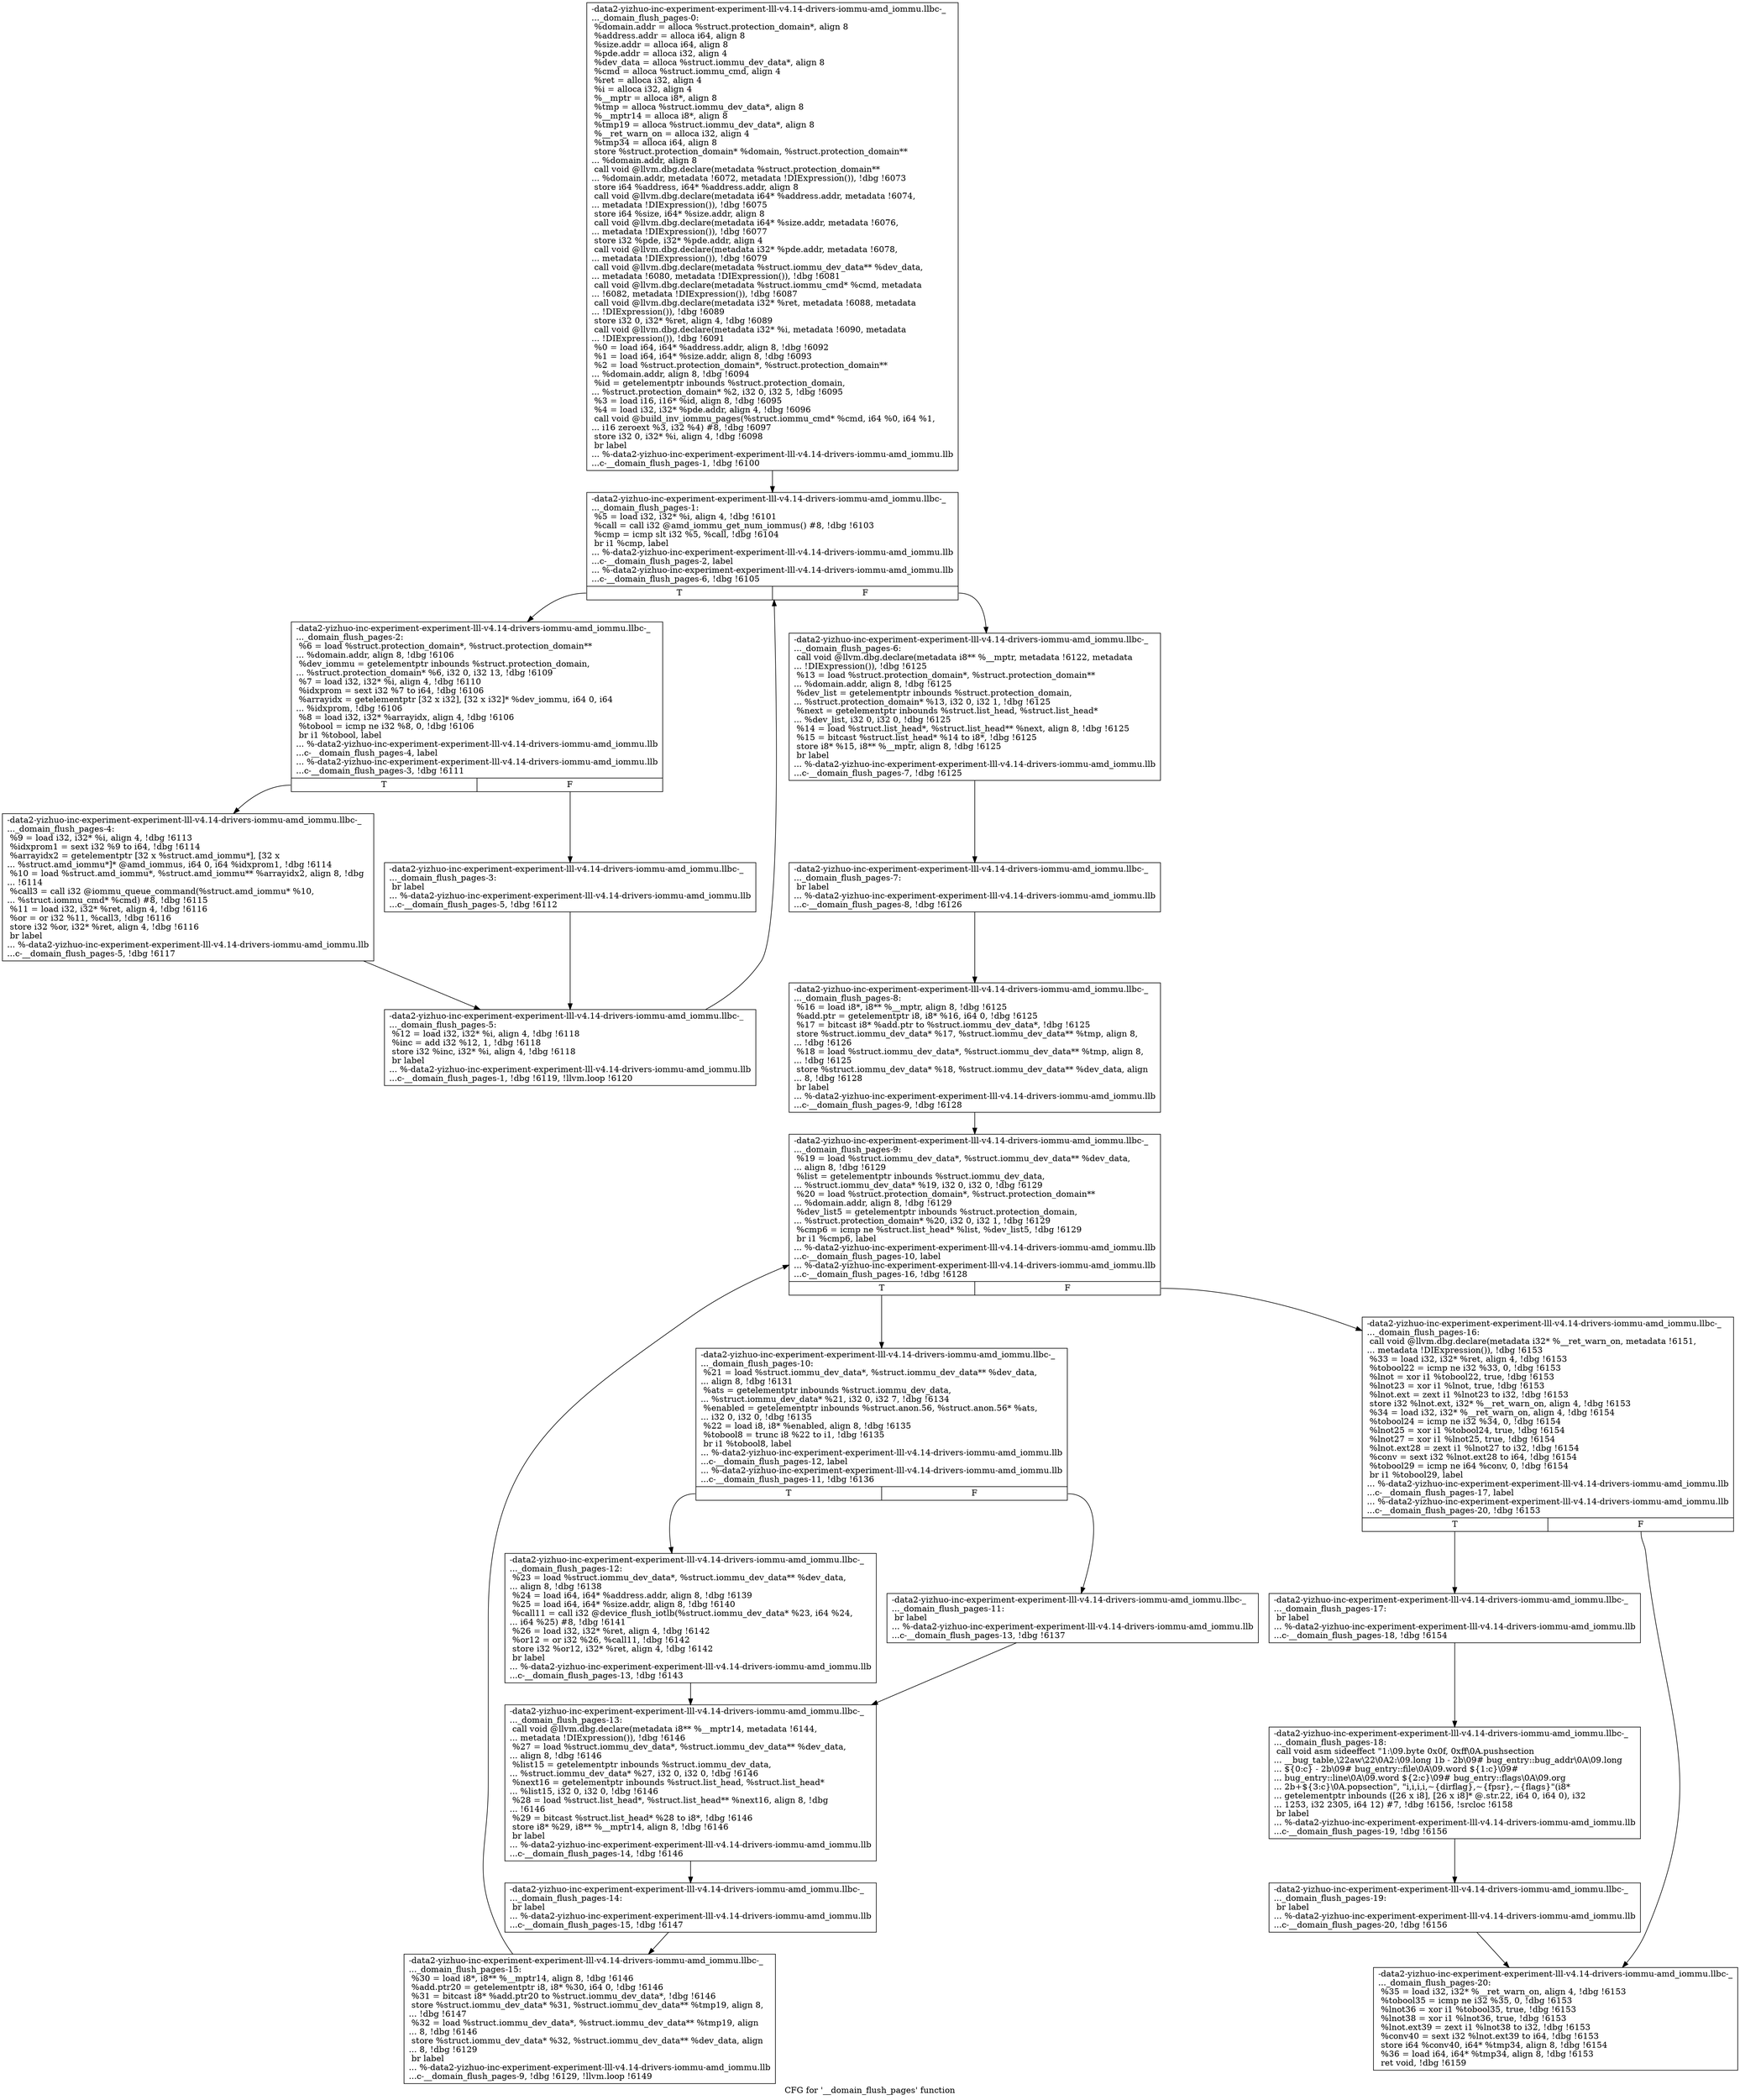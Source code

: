 digraph "CFG for '__domain_flush_pages' function" {
	label="CFG for '__domain_flush_pages' function";

	Node0x561b946cd1a0 [shape=record,label="{-data2-yizhuo-inc-experiment-experiment-lll-v4.14-drivers-iommu-amd_iommu.llbc-_\l..._domain_flush_pages-0:\l  %domain.addr = alloca %struct.protection_domain*, align 8\l  %address.addr = alloca i64, align 8\l  %size.addr = alloca i64, align 8\l  %pde.addr = alloca i32, align 4\l  %dev_data = alloca %struct.iommu_dev_data*, align 8\l  %cmd = alloca %struct.iommu_cmd, align 4\l  %ret = alloca i32, align 4\l  %i = alloca i32, align 4\l  %__mptr = alloca i8*, align 8\l  %tmp = alloca %struct.iommu_dev_data*, align 8\l  %__mptr14 = alloca i8*, align 8\l  %tmp19 = alloca %struct.iommu_dev_data*, align 8\l  %__ret_warn_on = alloca i32, align 4\l  %tmp34 = alloca i64, align 8\l  store %struct.protection_domain* %domain, %struct.protection_domain**\l... %domain.addr, align 8\l  call void @llvm.dbg.declare(metadata %struct.protection_domain**\l... %domain.addr, metadata !6072, metadata !DIExpression()), !dbg !6073\l  store i64 %address, i64* %address.addr, align 8\l  call void @llvm.dbg.declare(metadata i64* %address.addr, metadata !6074,\l... metadata !DIExpression()), !dbg !6075\l  store i64 %size, i64* %size.addr, align 8\l  call void @llvm.dbg.declare(metadata i64* %size.addr, metadata !6076,\l... metadata !DIExpression()), !dbg !6077\l  store i32 %pde, i32* %pde.addr, align 4\l  call void @llvm.dbg.declare(metadata i32* %pde.addr, metadata !6078,\l... metadata !DIExpression()), !dbg !6079\l  call void @llvm.dbg.declare(metadata %struct.iommu_dev_data** %dev_data,\l... metadata !6080, metadata !DIExpression()), !dbg !6081\l  call void @llvm.dbg.declare(metadata %struct.iommu_cmd* %cmd, metadata\l... !6082, metadata !DIExpression()), !dbg !6087\l  call void @llvm.dbg.declare(metadata i32* %ret, metadata !6088, metadata\l... !DIExpression()), !dbg !6089\l  store i32 0, i32* %ret, align 4, !dbg !6089\l  call void @llvm.dbg.declare(metadata i32* %i, metadata !6090, metadata\l... !DIExpression()), !dbg !6091\l  %0 = load i64, i64* %address.addr, align 8, !dbg !6092\l  %1 = load i64, i64* %size.addr, align 8, !dbg !6093\l  %2 = load %struct.protection_domain*, %struct.protection_domain**\l... %domain.addr, align 8, !dbg !6094\l  %id = getelementptr inbounds %struct.protection_domain,\l... %struct.protection_domain* %2, i32 0, i32 5, !dbg !6095\l  %3 = load i16, i16* %id, align 8, !dbg !6095\l  %4 = load i32, i32* %pde.addr, align 4, !dbg !6096\l  call void @build_inv_iommu_pages(%struct.iommu_cmd* %cmd, i64 %0, i64 %1,\l... i16 zeroext %3, i32 %4) #8, !dbg !6097\l  store i32 0, i32* %i, align 4, !dbg !6098\l  br label\l... %-data2-yizhuo-inc-experiment-experiment-lll-v4.14-drivers-iommu-amd_iommu.llb\l...c-__domain_flush_pages-1, !dbg !6100\l}"];
	Node0x561b946cd1a0 -> Node0x561b946cdbd0;
	Node0x561b946cdbd0 [shape=record,label="{-data2-yizhuo-inc-experiment-experiment-lll-v4.14-drivers-iommu-amd_iommu.llbc-_\l..._domain_flush_pages-1: \l  %5 = load i32, i32* %i, align 4, !dbg !6101\l  %call = call i32 @amd_iommu_get_num_iommus() #8, !dbg !6103\l  %cmp = icmp slt i32 %5, %call, !dbg !6104\l  br i1 %cmp, label\l... %-data2-yizhuo-inc-experiment-experiment-lll-v4.14-drivers-iommu-amd_iommu.llb\l...c-__domain_flush_pages-2, label\l... %-data2-yizhuo-inc-experiment-experiment-lll-v4.14-drivers-iommu-amd_iommu.llb\l...c-__domain_flush_pages-6, !dbg !6105\l|{<s0>T|<s1>F}}"];
	Node0x561b946cdbd0:s0 -> Node0x561b946cfd70;
	Node0x561b946cdbd0:s1 -> Node0x561b94784fe0;
	Node0x561b946cfd70 [shape=record,label="{-data2-yizhuo-inc-experiment-experiment-lll-v4.14-drivers-iommu-amd_iommu.llbc-_\l..._domain_flush_pages-2: \l  %6 = load %struct.protection_domain*, %struct.protection_domain**\l... %domain.addr, align 8, !dbg !6106\l  %dev_iommu = getelementptr inbounds %struct.protection_domain,\l... %struct.protection_domain* %6, i32 0, i32 13, !dbg !6109\l  %7 = load i32, i32* %i, align 4, !dbg !6110\l  %idxprom = sext i32 %7 to i64, !dbg !6106\l  %arrayidx = getelementptr [32 x i32], [32 x i32]* %dev_iommu, i64 0, i64\l... %idxprom, !dbg !6106\l  %8 = load i32, i32* %arrayidx, align 4, !dbg !6106\l  %tobool = icmp ne i32 %8, 0, !dbg !6106\l  br i1 %tobool, label\l... %-data2-yizhuo-inc-experiment-experiment-lll-v4.14-drivers-iommu-amd_iommu.llb\l...c-__domain_flush_pages-4, label\l... %-data2-yizhuo-inc-experiment-experiment-lll-v4.14-drivers-iommu-amd_iommu.llb\l...c-__domain_flush_pages-3, !dbg !6111\l|{<s0>T|<s1>F}}"];
	Node0x561b946cfd70:s0 -> Node0x561b94784f40;
	Node0x561b946cfd70:s1 -> Node0x561b94784ef0;
	Node0x561b94784ef0 [shape=record,label="{-data2-yizhuo-inc-experiment-experiment-lll-v4.14-drivers-iommu-amd_iommu.llbc-_\l..._domain_flush_pages-3: \l  br label\l... %-data2-yizhuo-inc-experiment-experiment-lll-v4.14-drivers-iommu-amd_iommu.llb\l...c-__domain_flush_pages-5, !dbg !6112\l}"];
	Node0x561b94784ef0 -> Node0x561b94784f90;
	Node0x561b94784f40 [shape=record,label="{-data2-yizhuo-inc-experiment-experiment-lll-v4.14-drivers-iommu-amd_iommu.llbc-_\l..._domain_flush_pages-4: \l  %9 = load i32, i32* %i, align 4, !dbg !6113\l  %idxprom1 = sext i32 %9 to i64, !dbg !6114\l  %arrayidx2 = getelementptr [32 x %struct.amd_iommu*], [32 x\l... %struct.amd_iommu*]* @amd_iommus, i64 0, i64 %idxprom1, !dbg !6114\l  %10 = load %struct.amd_iommu*, %struct.amd_iommu** %arrayidx2, align 8, !dbg\l... !6114\l  %call3 = call i32 @iommu_queue_command(%struct.amd_iommu* %10,\l... %struct.iommu_cmd* %cmd) #8, !dbg !6115\l  %11 = load i32, i32* %ret, align 4, !dbg !6116\l  %or = or i32 %11, %call3, !dbg !6116\l  store i32 %or, i32* %ret, align 4, !dbg !6116\l  br label\l... %-data2-yizhuo-inc-experiment-experiment-lll-v4.14-drivers-iommu-amd_iommu.llb\l...c-__domain_flush_pages-5, !dbg !6117\l}"];
	Node0x561b94784f40 -> Node0x561b94784f90;
	Node0x561b94784f90 [shape=record,label="{-data2-yizhuo-inc-experiment-experiment-lll-v4.14-drivers-iommu-amd_iommu.llbc-_\l..._domain_flush_pages-5: \l  %12 = load i32, i32* %i, align 4, !dbg !6118\l  %inc = add i32 %12, 1, !dbg !6118\l  store i32 %inc, i32* %i, align 4, !dbg !6118\l  br label\l... %-data2-yizhuo-inc-experiment-experiment-lll-v4.14-drivers-iommu-amd_iommu.llb\l...c-__domain_flush_pages-1, !dbg !6119, !llvm.loop !6120\l}"];
	Node0x561b94784f90 -> Node0x561b946cdbd0;
	Node0x561b94784fe0 [shape=record,label="{-data2-yizhuo-inc-experiment-experiment-lll-v4.14-drivers-iommu-amd_iommu.llbc-_\l..._domain_flush_pages-6: \l  call void @llvm.dbg.declare(metadata i8** %__mptr, metadata !6122, metadata\l... !DIExpression()), !dbg !6125\l  %13 = load %struct.protection_domain*, %struct.protection_domain**\l... %domain.addr, align 8, !dbg !6125\l  %dev_list = getelementptr inbounds %struct.protection_domain,\l... %struct.protection_domain* %13, i32 0, i32 1, !dbg !6125\l  %next = getelementptr inbounds %struct.list_head, %struct.list_head*\l... %dev_list, i32 0, i32 0, !dbg !6125\l  %14 = load %struct.list_head*, %struct.list_head** %next, align 8, !dbg !6125\l  %15 = bitcast %struct.list_head* %14 to i8*, !dbg !6125\l  store i8* %15, i8** %__mptr, align 8, !dbg !6125\l  br label\l... %-data2-yizhuo-inc-experiment-experiment-lll-v4.14-drivers-iommu-amd_iommu.llb\l...c-__domain_flush_pages-7, !dbg !6125\l}"];
	Node0x561b94784fe0 -> Node0x561b94785030;
	Node0x561b94785030 [shape=record,label="{-data2-yizhuo-inc-experiment-experiment-lll-v4.14-drivers-iommu-amd_iommu.llbc-_\l..._domain_flush_pages-7: \l  br label\l... %-data2-yizhuo-inc-experiment-experiment-lll-v4.14-drivers-iommu-amd_iommu.llb\l...c-__domain_flush_pages-8, !dbg !6126\l}"];
	Node0x561b94785030 -> Node0x561b94785080;
	Node0x561b94785080 [shape=record,label="{-data2-yizhuo-inc-experiment-experiment-lll-v4.14-drivers-iommu-amd_iommu.llbc-_\l..._domain_flush_pages-8: \l  %16 = load i8*, i8** %__mptr, align 8, !dbg !6125\l  %add.ptr = getelementptr i8, i8* %16, i64 0, !dbg !6125\l  %17 = bitcast i8* %add.ptr to %struct.iommu_dev_data*, !dbg !6125\l  store %struct.iommu_dev_data* %17, %struct.iommu_dev_data** %tmp, align 8,\l... !dbg !6126\l  %18 = load %struct.iommu_dev_data*, %struct.iommu_dev_data** %tmp, align 8,\l... !dbg !6125\l  store %struct.iommu_dev_data* %18, %struct.iommu_dev_data** %dev_data, align\l... 8, !dbg !6128\l  br label\l... %-data2-yizhuo-inc-experiment-experiment-lll-v4.14-drivers-iommu-amd_iommu.llb\l...c-__domain_flush_pages-9, !dbg !6128\l}"];
	Node0x561b94785080 -> Node0x561b947850d0;
	Node0x561b947850d0 [shape=record,label="{-data2-yizhuo-inc-experiment-experiment-lll-v4.14-drivers-iommu-amd_iommu.llbc-_\l..._domain_flush_pages-9: \l  %19 = load %struct.iommu_dev_data*, %struct.iommu_dev_data** %dev_data,\l... align 8, !dbg !6129\l  %list = getelementptr inbounds %struct.iommu_dev_data,\l... %struct.iommu_dev_data* %19, i32 0, i32 0, !dbg !6129\l  %20 = load %struct.protection_domain*, %struct.protection_domain**\l... %domain.addr, align 8, !dbg !6129\l  %dev_list5 = getelementptr inbounds %struct.protection_domain,\l... %struct.protection_domain* %20, i32 0, i32 1, !dbg !6129\l  %cmp6 = icmp ne %struct.list_head* %list, %dev_list5, !dbg !6129\l  br i1 %cmp6, label\l... %-data2-yizhuo-inc-experiment-experiment-lll-v4.14-drivers-iommu-amd_iommu.llb\l...c-__domain_flush_pages-10, label\l... %-data2-yizhuo-inc-experiment-experiment-lll-v4.14-drivers-iommu-amd_iommu.llb\l...c-__domain_flush_pages-16, !dbg !6128\l|{<s0>T|<s1>F}}"];
	Node0x561b947850d0:s0 -> Node0x561b94785120;
	Node0x561b947850d0:s1 -> Node0x561b94785300;
	Node0x561b94785120 [shape=record,label="{-data2-yizhuo-inc-experiment-experiment-lll-v4.14-drivers-iommu-amd_iommu.llbc-_\l..._domain_flush_pages-10: \l  %21 = load %struct.iommu_dev_data*, %struct.iommu_dev_data** %dev_data,\l... align 8, !dbg !6131\l  %ats = getelementptr inbounds %struct.iommu_dev_data,\l... %struct.iommu_dev_data* %21, i32 0, i32 7, !dbg !6134\l  %enabled = getelementptr inbounds %struct.anon.56, %struct.anon.56* %ats,\l... i32 0, i32 0, !dbg !6135\l  %22 = load i8, i8* %enabled, align 8, !dbg !6135\l  %tobool8 = trunc i8 %22 to i1, !dbg !6135\l  br i1 %tobool8, label\l... %-data2-yizhuo-inc-experiment-experiment-lll-v4.14-drivers-iommu-amd_iommu.llb\l...c-__domain_flush_pages-12, label\l... %-data2-yizhuo-inc-experiment-experiment-lll-v4.14-drivers-iommu-amd_iommu.llb\l...c-__domain_flush_pages-11, !dbg !6136\l|{<s0>T|<s1>F}}"];
	Node0x561b94785120:s0 -> Node0x561b947851c0;
	Node0x561b94785120:s1 -> Node0x561b94785170;
	Node0x561b94785170 [shape=record,label="{-data2-yizhuo-inc-experiment-experiment-lll-v4.14-drivers-iommu-amd_iommu.llbc-_\l..._domain_flush_pages-11: \l  br label\l... %-data2-yizhuo-inc-experiment-experiment-lll-v4.14-drivers-iommu-amd_iommu.llb\l...c-__domain_flush_pages-13, !dbg !6137\l}"];
	Node0x561b94785170 -> Node0x561b94785210;
	Node0x561b947851c0 [shape=record,label="{-data2-yizhuo-inc-experiment-experiment-lll-v4.14-drivers-iommu-amd_iommu.llbc-_\l..._domain_flush_pages-12: \l  %23 = load %struct.iommu_dev_data*, %struct.iommu_dev_data** %dev_data,\l... align 8, !dbg !6138\l  %24 = load i64, i64* %address.addr, align 8, !dbg !6139\l  %25 = load i64, i64* %size.addr, align 8, !dbg !6140\l  %call11 = call i32 @device_flush_iotlb(%struct.iommu_dev_data* %23, i64 %24,\l... i64 %25) #8, !dbg !6141\l  %26 = load i32, i32* %ret, align 4, !dbg !6142\l  %or12 = or i32 %26, %call11, !dbg !6142\l  store i32 %or12, i32* %ret, align 4, !dbg !6142\l  br label\l... %-data2-yizhuo-inc-experiment-experiment-lll-v4.14-drivers-iommu-amd_iommu.llb\l...c-__domain_flush_pages-13, !dbg !6143\l}"];
	Node0x561b947851c0 -> Node0x561b94785210;
	Node0x561b94785210 [shape=record,label="{-data2-yizhuo-inc-experiment-experiment-lll-v4.14-drivers-iommu-amd_iommu.llbc-_\l..._domain_flush_pages-13: \l  call void @llvm.dbg.declare(metadata i8** %__mptr14, metadata !6144,\l... metadata !DIExpression()), !dbg !6146\l  %27 = load %struct.iommu_dev_data*, %struct.iommu_dev_data** %dev_data,\l... align 8, !dbg !6146\l  %list15 = getelementptr inbounds %struct.iommu_dev_data,\l... %struct.iommu_dev_data* %27, i32 0, i32 0, !dbg !6146\l  %next16 = getelementptr inbounds %struct.list_head, %struct.list_head*\l... %list15, i32 0, i32 0, !dbg !6146\l  %28 = load %struct.list_head*, %struct.list_head** %next16, align 8, !dbg\l... !6146\l  %29 = bitcast %struct.list_head* %28 to i8*, !dbg !6146\l  store i8* %29, i8** %__mptr14, align 8, !dbg !6146\l  br label\l... %-data2-yizhuo-inc-experiment-experiment-lll-v4.14-drivers-iommu-amd_iommu.llb\l...c-__domain_flush_pages-14, !dbg !6146\l}"];
	Node0x561b94785210 -> Node0x561b94785260;
	Node0x561b94785260 [shape=record,label="{-data2-yizhuo-inc-experiment-experiment-lll-v4.14-drivers-iommu-amd_iommu.llbc-_\l..._domain_flush_pages-14: \l  br label\l... %-data2-yizhuo-inc-experiment-experiment-lll-v4.14-drivers-iommu-amd_iommu.llb\l...c-__domain_flush_pages-15, !dbg !6147\l}"];
	Node0x561b94785260 -> Node0x561b947852b0;
	Node0x561b947852b0 [shape=record,label="{-data2-yizhuo-inc-experiment-experiment-lll-v4.14-drivers-iommu-amd_iommu.llbc-_\l..._domain_flush_pages-15: \l  %30 = load i8*, i8** %__mptr14, align 8, !dbg !6146\l  %add.ptr20 = getelementptr i8, i8* %30, i64 0, !dbg !6146\l  %31 = bitcast i8* %add.ptr20 to %struct.iommu_dev_data*, !dbg !6146\l  store %struct.iommu_dev_data* %31, %struct.iommu_dev_data** %tmp19, align 8,\l... !dbg !6147\l  %32 = load %struct.iommu_dev_data*, %struct.iommu_dev_data** %tmp19, align\l... 8, !dbg !6146\l  store %struct.iommu_dev_data* %32, %struct.iommu_dev_data** %dev_data, align\l... 8, !dbg !6129\l  br label\l... %-data2-yizhuo-inc-experiment-experiment-lll-v4.14-drivers-iommu-amd_iommu.llb\l...c-__domain_flush_pages-9, !dbg !6129, !llvm.loop !6149\l}"];
	Node0x561b947852b0 -> Node0x561b947850d0;
	Node0x561b94785300 [shape=record,label="{-data2-yizhuo-inc-experiment-experiment-lll-v4.14-drivers-iommu-amd_iommu.llbc-_\l..._domain_flush_pages-16: \l  call void @llvm.dbg.declare(metadata i32* %__ret_warn_on, metadata !6151,\l... metadata !DIExpression()), !dbg !6153\l  %33 = load i32, i32* %ret, align 4, !dbg !6153\l  %tobool22 = icmp ne i32 %33, 0, !dbg !6153\l  %lnot = xor i1 %tobool22, true, !dbg !6153\l  %lnot23 = xor i1 %lnot, true, !dbg !6153\l  %lnot.ext = zext i1 %lnot23 to i32, !dbg !6153\l  store i32 %lnot.ext, i32* %__ret_warn_on, align 4, !dbg !6153\l  %34 = load i32, i32* %__ret_warn_on, align 4, !dbg !6154\l  %tobool24 = icmp ne i32 %34, 0, !dbg !6154\l  %lnot25 = xor i1 %tobool24, true, !dbg !6154\l  %lnot27 = xor i1 %lnot25, true, !dbg !6154\l  %lnot.ext28 = zext i1 %lnot27 to i32, !dbg !6154\l  %conv = sext i32 %lnot.ext28 to i64, !dbg !6154\l  %tobool29 = icmp ne i64 %conv, 0, !dbg !6154\l  br i1 %tobool29, label\l... %-data2-yizhuo-inc-experiment-experiment-lll-v4.14-drivers-iommu-amd_iommu.llb\l...c-__domain_flush_pages-17, label\l... %-data2-yizhuo-inc-experiment-experiment-lll-v4.14-drivers-iommu-amd_iommu.llb\l...c-__domain_flush_pages-20, !dbg !6153\l|{<s0>T|<s1>F}}"];
	Node0x561b94785300:s0 -> Node0x561b94785350;
	Node0x561b94785300:s1 -> Node0x561b94785440;
	Node0x561b94785350 [shape=record,label="{-data2-yizhuo-inc-experiment-experiment-lll-v4.14-drivers-iommu-amd_iommu.llbc-_\l..._domain_flush_pages-17: \l  br label\l... %-data2-yizhuo-inc-experiment-experiment-lll-v4.14-drivers-iommu-amd_iommu.llb\l...c-__domain_flush_pages-18, !dbg !6154\l}"];
	Node0x561b94785350 -> Node0x561b947853a0;
	Node0x561b947853a0 [shape=record,label="{-data2-yizhuo-inc-experiment-experiment-lll-v4.14-drivers-iommu-amd_iommu.llbc-_\l..._domain_flush_pages-18: \l  call void asm sideeffect \"1:\\09.byte 0x0f, 0xff\\0A.pushsection\l... __bug_table,\\22aw\\22\\0A2:\\09.long 1b - 2b\\09# bug_entry::bug_addr\\0A\\09.long\l... $\{0:c\} - 2b\\09# bug_entry::file\\0A\\09.word $\{1:c\}\\09#\l... bug_entry::line\\0A\\09.word $\{2:c\}\\09# bug_entry::flags\\0A\\09.org\l... 2b+$\{3:c\}\\0A.popsection\", \"i,i,i,i,~\{dirflag\},~\{fpsr\},~\{flags\}\"(i8*\l... getelementptr inbounds ([26 x i8], [26 x i8]* @.str.22, i64 0, i64 0), i32\l... 1253, i32 2305, i64 12) #7, !dbg !6156, !srcloc !6158\l  br label\l... %-data2-yizhuo-inc-experiment-experiment-lll-v4.14-drivers-iommu-amd_iommu.llb\l...c-__domain_flush_pages-19, !dbg !6156\l}"];
	Node0x561b947853a0 -> Node0x561b947853f0;
	Node0x561b947853f0 [shape=record,label="{-data2-yizhuo-inc-experiment-experiment-lll-v4.14-drivers-iommu-amd_iommu.llbc-_\l..._domain_flush_pages-19: \l  br label\l... %-data2-yizhuo-inc-experiment-experiment-lll-v4.14-drivers-iommu-amd_iommu.llb\l...c-__domain_flush_pages-20, !dbg !6156\l}"];
	Node0x561b947853f0 -> Node0x561b94785440;
	Node0x561b94785440 [shape=record,label="{-data2-yizhuo-inc-experiment-experiment-lll-v4.14-drivers-iommu-amd_iommu.llbc-_\l..._domain_flush_pages-20: \l  %35 = load i32, i32* %__ret_warn_on, align 4, !dbg !6153\l  %tobool35 = icmp ne i32 %35, 0, !dbg !6153\l  %lnot36 = xor i1 %tobool35, true, !dbg !6153\l  %lnot38 = xor i1 %lnot36, true, !dbg !6153\l  %lnot.ext39 = zext i1 %lnot38 to i32, !dbg !6153\l  %conv40 = sext i32 %lnot.ext39 to i64, !dbg !6153\l  store i64 %conv40, i64* %tmp34, align 8, !dbg !6154\l  %36 = load i64, i64* %tmp34, align 8, !dbg !6153\l  ret void, !dbg !6159\l}"];
}
